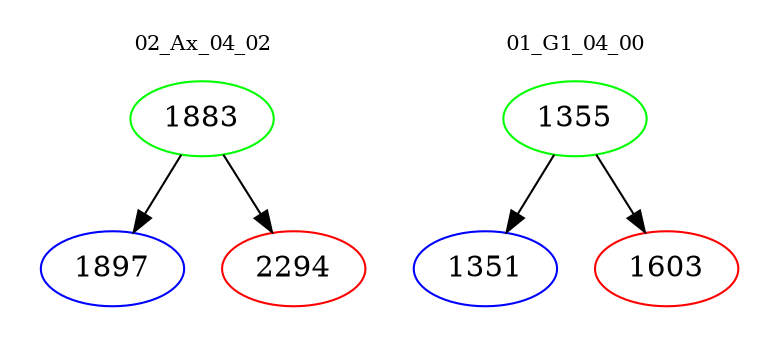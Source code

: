 digraph{
subgraph cluster_0 {
color = white
label = "02_Ax_04_02";
fontsize=10;
T0_1883 [label="1883", color="green"]
T0_1883 -> T0_1897 [color="black"]
T0_1897 [label="1897", color="blue"]
T0_1883 -> T0_2294 [color="black"]
T0_2294 [label="2294", color="red"]
}
subgraph cluster_1 {
color = white
label = "01_G1_04_00";
fontsize=10;
T1_1355 [label="1355", color="green"]
T1_1355 -> T1_1351 [color="black"]
T1_1351 [label="1351", color="blue"]
T1_1355 -> T1_1603 [color="black"]
T1_1603 [label="1603", color="red"]
}
}
